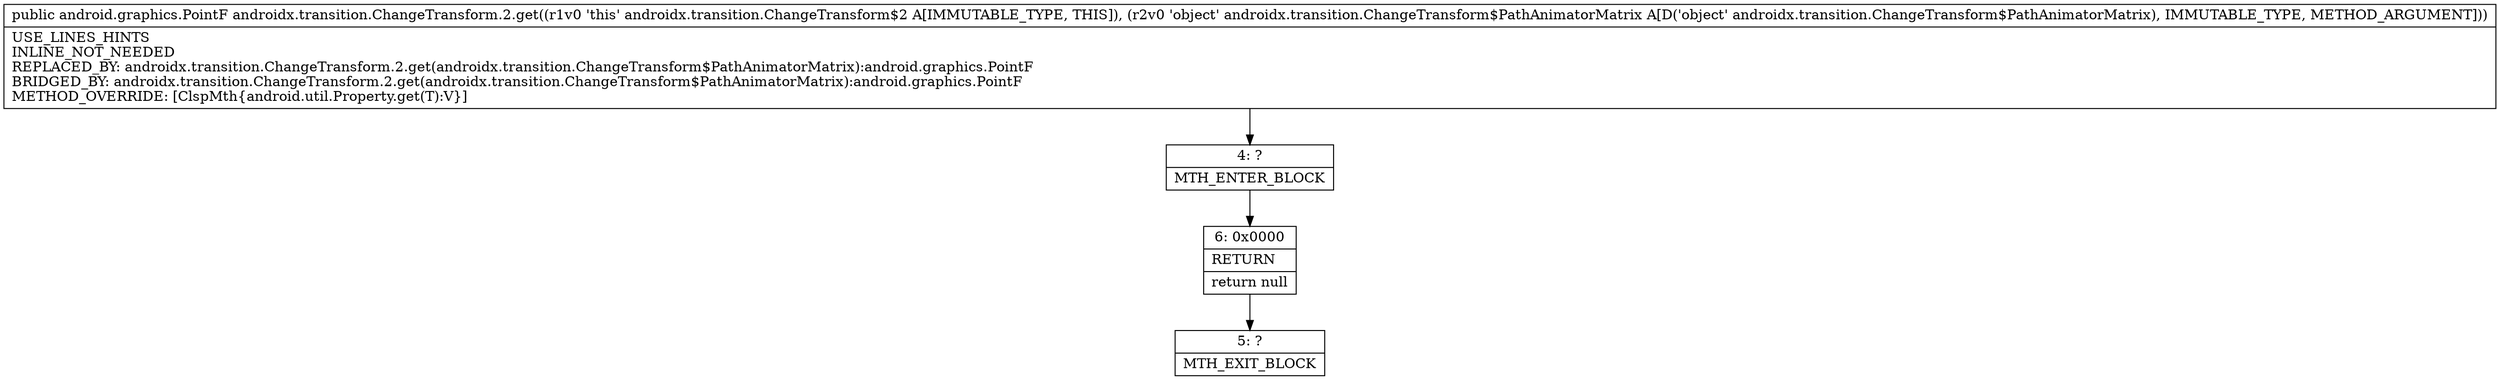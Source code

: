 digraph "CFG forandroidx.transition.ChangeTransform.2.get(Landroidx\/transition\/ChangeTransform$PathAnimatorMatrix;)Landroid\/graphics\/PointF;" {
Node_4 [shape=record,label="{4\:\ ?|MTH_ENTER_BLOCK\l}"];
Node_6 [shape=record,label="{6\:\ 0x0000|RETURN\l|return null\l}"];
Node_5 [shape=record,label="{5\:\ ?|MTH_EXIT_BLOCK\l}"];
MethodNode[shape=record,label="{public android.graphics.PointF androidx.transition.ChangeTransform.2.get((r1v0 'this' androidx.transition.ChangeTransform$2 A[IMMUTABLE_TYPE, THIS]), (r2v0 'object' androidx.transition.ChangeTransform$PathAnimatorMatrix A[D('object' androidx.transition.ChangeTransform$PathAnimatorMatrix), IMMUTABLE_TYPE, METHOD_ARGUMENT]))  | USE_LINES_HINTS\lINLINE_NOT_NEEDED\lREPLACED_BY: androidx.transition.ChangeTransform.2.get(androidx.transition.ChangeTransform$PathAnimatorMatrix):android.graphics.PointF\lBRIDGED_BY: androidx.transition.ChangeTransform.2.get(androidx.transition.ChangeTransform$PathAnimatorMatrix):android.graphics.PointF\lMETHOD_OVERRIDE: [ClspMth\{android.util.Property.get(T):V\}]\l}"];
MethodNode -> Node_4;Node_4 -> Node_6;
Node_6 -> Node_5;
}

